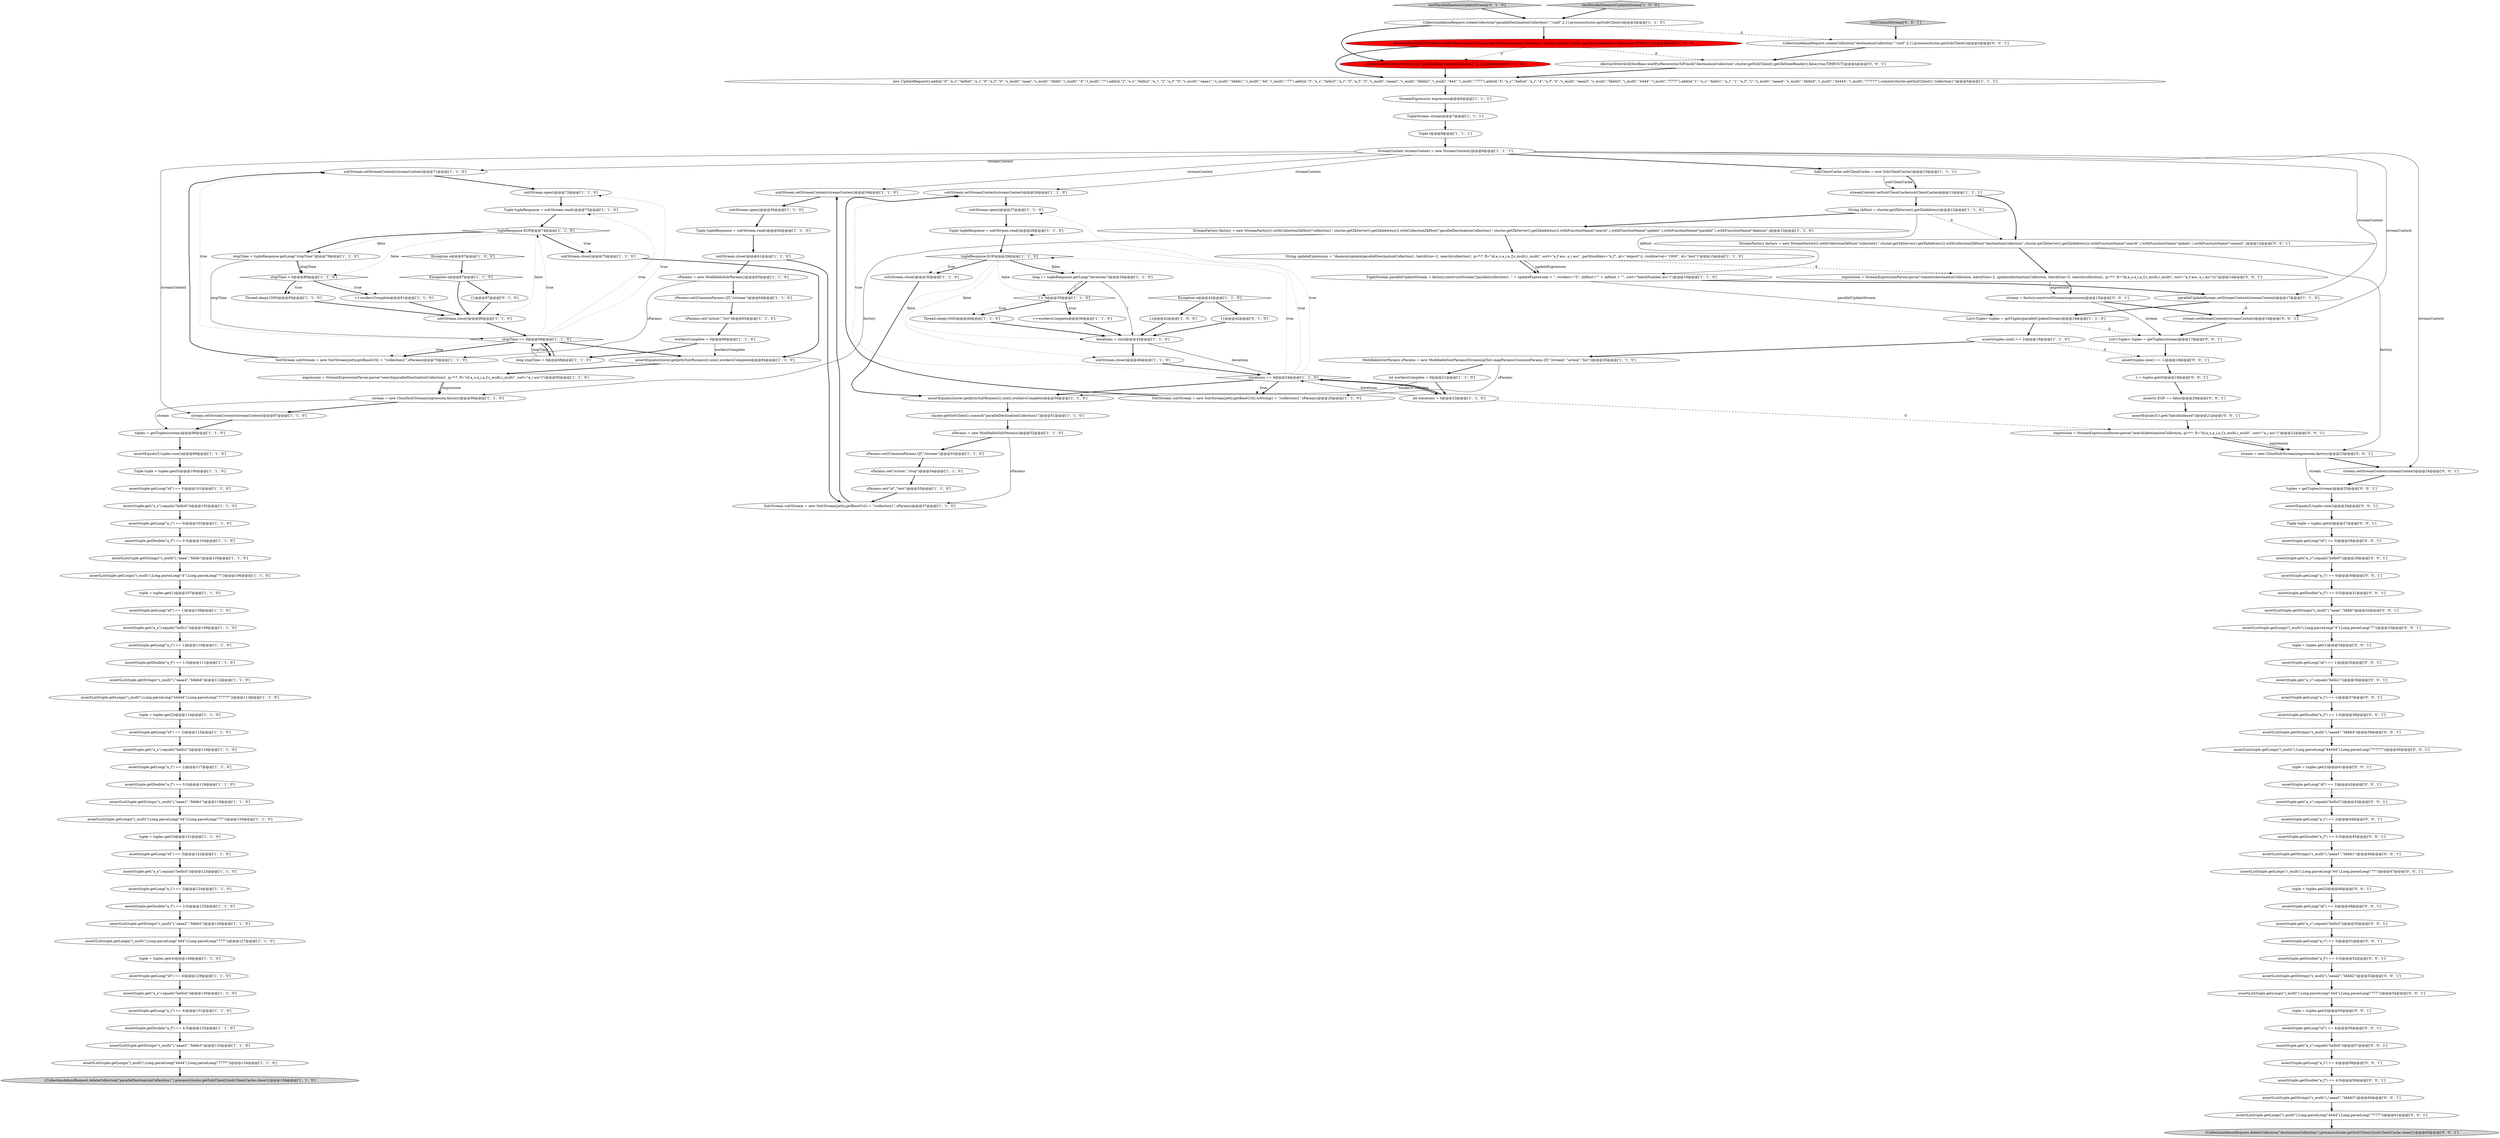 digraph {
113 [style = filled, label = "AbstractDistribZkTestBase.waitForRecoveriesToFinish(\"destinationCollection\",cluster.getSolrClient().getZkStateReader(),false,true,TIMEOUT)@@@4@@@['0', '0', '1']", fillcolor = white, shape = ellipse image = "AAA0AAABBB3BBB"];
145 [style = filled, label = "assert(tuple.getLong(\"id\") == 1)@@@35@@@['0', '0', '1']", fillcolor = white, shape = ellipse image = "AAA0AAABBB3BBB"];
142 [style = filled, label = "assert(tuple.getDouble(\"a_f\") == 3.0)@@@52@@@['0', '0', '1']", fillcolor = white, shape = ellipse image = "AAA0AAABBB3BBB"];
57 [style = filled, label = "sParams = new ModifiableSolrParams()@@@63@@@['1', '1', '0']", fillcolor = white, shape = ellipse image = "AAA0AAABBB1BBB"];
9 [style = filled, label = "assert(tuple.get(\"a_s\").equals(\"hello1\"))@@@109@@@['1', '1', '0']", fillcolor = white, shape = ellipse image = "AAA0AAABBB1BBB"];
36 [style = filled, label = "assertList(tuple.getLongs(\"i_multi\"),Long.parseLong(\"4\"),Long.parseLong(\"7\"))@@@106@@@['1', '1', '0']", fillcolor = white, shape = ellipse image = "AAA0AAABBB1BBB"];
18 [style = filled, label = "stopTime > 0@@@80@@@['1', '1', '0']", fillcolor = white, shape = diamond image = "AAA0AAABBB1BBB"];
65 [style = filled, label = "assert(tuple.getDouble(\"a_f\") == 1.0)@@@111@@@['1', '1', '0']", fillcolor = white, shape = ellipse image = "AAA0AAABBB1BBB"];
32 [style = filled, label = "AbstractDistribZkTestBase.waitForRecoveriesToFinish(\"parallelDestinationCollection1\",cluster.getSolrClient().getZkStateReader(),false,true,TIMEOUT)@@@4@@@['1', '0', '0']", fillcolor = red, shape = ellipse image = "AAA1AAABBB1BBB"];
152 [style = filled, label = "assert(tuple.get(\"a_s\").equals(\"hello3\"))@@@50@@@['0', '0', '1']", fillcolor = white, shape = ellipse image = "AAA0AAABBB3BBB"];
137 [style = filled, label = "assertEquals(5,tuples.size())@@@26@@@['0', '0', '1']", fillcolor = white, shape = ellipse image = "AAA0AAABBB3BBB"];
126 [style = filled, label = "tuple = tuples.get(4)@@@55@@@['0', '0', '1']", fillcolor = white, shape = ellipse image = "AAA0AAABBB3BBB"];
108 [style = filled, label = "testParallelDaemonUpdateStream['0', '1', '0']", fillcolor = lightgray, shape = diamond image = "AAA0AAABBB2BBB"];
73 [style = filled, label = "assert(tuple.getLong(\"a_i\") == 1)@@@110@@@['1', '1', '0']", fillcolor = white, shape = ellipse image = "AAA0AAABBB1BBB"];
52 [style = filled, label = "assertList(tuple.getStrings(\"s_multi\"),\"aaaa3\",\"bbbb3\")@@@133@@@['1', '1', '0']", fillcolor = white, shape = ellipse image = "AAA0AAABBB1BBB"];
76 [style = filled, label = "assertList(tuple.getLongs(\"i_multi\"),Long.parseLong(\"44444\"),Long.parseLong(\"77777\"))@@@113@@@['1', '1', '0']", fillcolor = white, shape = ellipse image = "AAA0AAABBB1BBB"];
85 [style = filled, label = "long stopTime = 0@@@68@@@['1', '1', '0']", fillcolor = white, shape = ellipse image = "AAA0AAABBB1BBB"];
33 [style = filled, label = "tuple = tuples.get(3)@@@121@@@['1', '1', '0']", fillcolor = white, shape = ellipse image = "AAA0AAABBB1BBB"];
48 [style = filled, label = "sParams.set(CommonParams.QT,\"/stream\")@@@53@@@['1', '1', '0']", fillcolor = white, shape = ellipse image = "AAA0AAABBB1BBB"];
60 [style = filled, label = "assert(tuple.get(\"a_s\").equals(\"hello4\"))@@@130@@@['1', '1', '0']", fillcolor = white, shape = ellipse image = "AAA0AAABBB1BBB"];
120 [style = filled, label = "List<Tuple> tuples = getTuples(stream)@@@17@@@['0', '0', '1']", fillcolor = white, shape = ellipse image = "AAA0AAABBB3BBB"];
141 [style = filled, label = "testCommitStream['0', '0', '1']", fillcolor = lightgray, shape = diamond image = "AAA0AAABBB3BBB"];
24 [style = filled, label = "assert(tuple.getLong(\"a_i\") == 0)@@@103@@@['1', '1', '0']", fillcolor = white, shape = ellipse image = "AAA0AAABBB1BBB"];
5 [style = filled, label = "assertList(tuple.getStrings(\"s_multi\"),\"aaaa1\",\"bbbb1\")@@@119@@@['1', '1', '0']", fillcolor = white, shape = ellipse image = "AAA0AAABBB1BBB"];
34 [style = filled, label = "Exception e@@@87@@@['1', '0', '0']", fillcolor = white, shape = diamond image = "AAA0AAABBB1BBB"];
23 [style = filled, label = "StreamFactory factory = new StreamFactory().withCollectionZkHost(\"collection1\",cluster.getZkServer().getZkAddress()).withCollectionZkHost(\"parallelDestinationCollection1\",cluster.getZkServer().getZkAddress()).withFunctionName(\"search\",).withFunctionName(\"update\",).withFunctionName(\"parallel\",).withFunctionName(\"daemon\",)@@@13@@@['1', '1', '0']", fillcolor = white, shape = ellipse image = "AAA0AAABBB1BBB"];
124 [style = filled, label = "assert(t.EOF == false)@@@20@@@['0', '0', '1']", fillcolor = white, shape = ellipse image = "AAA0AAABBB3BBB"];
79 [style = filled, label = "{}@@@42@@@['1', '0', '0']", fillcolor = white, shape = ellipse image = "AAA0AAABBB1BBB"];
25 [style = filled, label = "streamContext.setSolrClientCache(solrClientCache)@@@11@@@['1', '1', '1']", fillcolor = white, shape = ellipse image = "AAA0AAABBB1BBB"];
104 [style = filled, label = "tuple = tuples.get(1)@@@107@@@['1', '1', '0']", fillcolor = white, shape = ellipse image = "AAA0AAABBB1BBB"];
7 [style = filled, label = "iterations = (int)l@@@45@@@['1', '1', '0']", fillcolor = white, shape = ellipse image = "AAA0AAABBB1BBB"];
38 [style = filled, label = "assertList(tuple.getLongs(\"i_multi\"),Long.parseLong(\"4444\"),Long.parseLong(\"7777\"))@@@134@@@['1', '1', '0']", fillcolor = white, shape = ellipse image = "AAA0AAABBB1BBB"];
66 [style = filled, label = "assert(tuple.getLong(\"id\") == 3)@@@122@@@['1', '1', '0']", fillcolor = white, shape = ellipse image = "AAA0AAABBB1BBB"];
68 [style = filled, label = "stream = new CloudSolrStream(expression,factory)@@@96@@@['1', '1', '0']", fillcolor = white, shape = ellipse image = "AAA0AAABBB1BBB"];
26 [style = filled, label = "int workersComplete = 0@@@21@@@['1', '1', '0']", fillcolor = white, shape = ellipse image = "AAA0AAABBB1BBB"];
29 [style = filled, label = "assertList(tuple.getStrings(\"s_multi\"),\"aaaa4\",\"bbbb4\")@@@112@@@['1', '1', '0']", fillcolor = white, shape = ellipse image = "AAA0AAABBB1BBB"];
111 [style = filled, label = "stream = new CloudSolrStream(expression,factory)@@@23@@@['0', '0', '1']", fillcolor = white, shape = ellipse image = "AAA0AAABBB3BBB"];
163 [style = filled, label = "assert(tuple.getLong(\"id\") == 2)@@@42@@@['0', '0', '1']", fillcolor = white, shape = ellipse image = "AAA0AAABBB3BBB"];
61 [style = filled, label = "ModifiableSolrParams sParams = new ModifiableSolrParams(StreamingTest.mapParams(CommonParams.QT,\"/stream\",\"action\",\"list\"))@@@20@@@['1', '1', '0']", fillcolor = white, shape = ellipse image = "AAA0AAABBB1BBB"];
74 [style = filled, label = "TupleStream stream@@@7@@@['1', '1', '1']", fillcolor = white, shape = ellipse image = "AAA0AAABBB1BBB"];
41 [style = filled, label = "solrStream.open()@@@59@@@['1', '1', '0']", fillcolor = white, shape = ellipse image = "AAA0AAABBB1BBB"];
121 [style = filled, label = "assert(tuple.getDouble(\"a_f\") == 1.0)@@@38@@@['0', '0', '1']", fillcolor = white, shape = ellipse image = "AAA0AAABBB3BBB"];
4 [style = filled, label = "long l = tupleResponse.getLong(\"iterations\")@@@34@@@['1', '1', '0']", fillcolor = white, shape = ellipse image = "AAA0AAABBB1BBB"];
82 [style = filled, label = "Exception e@@@87@@@['1', '1', '0']", fillcolor = white, shape = diamond image = "AAA0AAABBB1BBB"];
40 [style = filled, label = "stream.setStreamContext(streamContext)@@@97@@@['1', '1', '0']", fillcolor = white, shape = ellipse image = "AAA0AAABBB1BBB"];
51 [style = filled, label = "Thread.sleep(1000)@@@85@@@['1', '1', '0']", fillcolor = white, shape = ellipse image = "AAA0AAABBB1BBB"];
44 [style = filled, label = "solrStream.setStreamContext(streamContext)@@@71@@@['1', '1', '0']", fillcolor = white, shape = ellipse image = "AAA0AAABBB1BBB"];
39 [style = filled, label = "Tuple tupleResponse = solrStream.read()@@@73@@@['1', '1', '0']", fillcolor = white, shape = ellipse image = "AAA0AAABBB1BBB"];
91 [style = filled, label = "Tuple tupleResponse = solrStream.read()@@@60@@@['1', '1', '0']", fillcolor = white, shape = ellipse image = "AAA0AAABBB1BBB"];
125 [style = filled, label = "assert(tuple.getLong(\"a_i\") == 3)@@@51@@@['0', '0', '1']", fillcolor = white, shape = ellipse image = "AAA0AAABBB3BBB"];
161 [style = filled, label = "assertList(tuple.getLongs(\"i_multi\"),Long.parseLong(\"4444\"),Long.parseLong(\"7777\"))@@@61@@@['0', '0', '1']", fillcolor = white, shape = ellipse image = "AAA0AAABBB3BBB"];
71 [style = filled, label = "StreamContext streamContext = new StreamContext()@@@9@@@['1', '1', '1']", fillcolor = white, shape = ellipse image = "AAA0AAABBB1BBB"];
122 [style = filled, label = "assertList(tuple.getLongs(\"i_multi\"),Long.parseLong(\"44444\"),Long.parseLong(\"77777\"))@@@40@@@['0', '0', '1']", fillcolor = white, shape = ellipse image = "AAA0AAABBB3BBB"];
115 [style = filled, label = "assertList(tuple.getStrings(\"s_multi\"),\"aaaa3\",\"bbbb3\")@@@60@@@['0', '0', '1']", fillcolor = white, shape = ellipse image = "AAA0AAABBB3BBB"];
131 [style = filled, label = "expression = StreamExpressionParser.parse(\"search(destinationCollection, q=*:*, fl=\"id,a_s,a_i,a_f,s_multi,i_multi\", sort=\"a_i asc\")\")@@@22@@@['0', '0', '1']", fillcolor = white, shape = ellipse image = "AAA0AAABBB3BBB"];
80 [style = filled, label = "++workersComplete@@@36@@@['1', '1', '0']", fillcolor = white, shape = ellipse image = "AAA0AAABBB1BBB"];
27 [style = filled, label = "Thread.sleep(1000)@@@40@@@['1', '1', '0']", fillcolor = white, shape = ellipse image = "AAA0AAABBB1BBB"];
11 [style = filled, label = "solrStream.close()@@@75@@@['1', '1', '0']", fillcolor = white, shape = ellipse image = "AAA0AAABBB1BBB"];
107 [style = filled, label = "{}@@@42@@@['0', '1', '0']", fillcolor = white, shape = ellipse image = "AAA0AAABBB2BBB"];
20 [style = filled, label = "tuple = tuples.get(2)@@@114@@@['1', '1', '0']", fillcolor = white, shape = ellipse image = "AAA0AAABBB1BBB"];
16 [style = filled, label = "workersComplete = 0@@@66@@@['1', '1', '0']", fillcolor = white, shape = ellipse image = "AAA0AAABBB1BBB"];
147 [style = filled, label = "assert(tuple.getDouble(\"a_f\") == 0.0)@@@45@@@['0', '0', '1']", fillcolor = white, shape = ellipse image = "AAA0AAABBB3BBB"];
110 [style = filled, label = "{}@@@87@@@['0', '1', '0']", fillcolor = white, shape = ellipse image = "AAA0AAABBB2BBB"];
151 [style = filled, label = "assert(tuple.getLong(\"id\") == 4)@@@56@@@['0', '0', '1']", fillcolor = white, shape = ellipse image = "AAA0AAABBB3BBB"];
42 [style = filled, label = "assert(tuple.getLong(\"a_i\") == 2)@@@117@@@['1', '1', '0']", fillcolor = white, shape = ellipse image = "AAA0AAABBB1BBB"];
53 [style = filled, label = "solrStream.open()@@@72@@@['1', '1', '0']", fillcolor = white, shape = ellipse image = "AAA0AAABBB1BBB"];
90 [style = filled, label = "List<Tuple> tuples = getTuples(parallelUpdateStream)@@@18@@@['1', '1', '0']", fillcolor = white, shape = ellipse image = "AAA0AAABBB1BBB"];
134 [style = filled, label = "assertList(tuple.getStrings(\"s_multi\"),\"aaaa\",\"bbbb\")@@@32@@@['0', '0', '1']", fillcolor = white, shape = ellipse image = "AAA0AAABBB3BBB"];
112 [style = filled, label = "assertEquals(5,t.get(\"batchIndexed\"))@@@21@@@['0', '0', '1']", fillcolor = white, shape = ellipse image = "AAA0AAABBB3BBB"];
31 [style = filled, label = "stopTime = tupleResponse.getLong(\"stopTime\")@@@79@@@['1', '1', '0']", fillcolor = white, shape = ellipse image = "AAA0AAABBB1BBB"];
92 [style = filled, label = "assertList(tuple.getLongs(\"i_multi\"),Long.parseLong(\"44\"),Long.parseLong(\"77\"))@@@120@@@['1', '1', '0']", fillcolor = white, shape = ellipse image = "AAA0AAABBB1BBB"];
130 [style = filled, label = "assertList(tuple.getStrings(\"s_multi\"),\"aaaa1\",\"bbbb1\")@@@46@@@['0', '0', '1']", fillcolor = white, shape = ellipse image = "AAA0AAABBB3BBB"];
78 [style = filled, label = "assert(tuple.getDouble(\"a_f\") == 3.0)@@@125@@@['1', '1', '0']", fillcolor = white, shape = ellipse image = "AAA0AAABBB1BBB"];
119 [style = filled, label = "assertList(tuple.getLongs(\"i_multi\"),Long.parseLong(\"444\"),Long.parseLong(\"777\"))@@@54@@@['0', '0', '1']", fillcolor = white, shape = ellipse image = "AAA0AAABBB3BBB"];
15 [style = filled, label = "SolrStream solrStream = new SolrStream(jetty.getBaseUrl() + \"/collection1\",sParams)@@@57@@@['1', '1', '0']", fillcolor = white, shape = ellipse image = "AAA0AAABBB1BBB"];
160 [style = filled, label = "assertList(tuple.getStrings(\"s_multi\"),\"aaaa4\",\"bbbb4\")@@@39@@@['0', '0', '1']", fillcolor = white, shape = ellipse image = "AAA0AAABBB3BBB"];
64 [style = filled, label = "solrStream.setStreamContext(streamContext)@@@58@@@['1', '1', '0']", fillcolor = white, shape = ellipse image = "AAA0AAABBB1BBB"];
162 [style = filled, label = "tuple = tuples.get(3)@@@48@@@['0', '0', '1']", fillcolor = white, shape = ellipse image = "AAA0AAABBB3BBB"];
93 [style = filled, label = "Exception e@@@42@@@['1', '1', '0']", fillcolor = white, shape = diamond image = "AAA0AAABBB1BBB"];
153 [style = filled, label = "assert(tuple.getLong(\"a_i\") == 4)@@@58@@@['0', '0', '1']", fillcolor = white, shape = ellipse image = "AAA0AAABBB3BBB"];
14 [style = filled, label = "TupleStream parallelUpdateStream = factory.constructStream(\"parallel(collection1, \" + updateExpression + \", workers=\"2\", zkHost=\"\" + zkHost + \"\", sort=\"batchNumber asc\")\")@@@16@@@['1', '1', '0']", fillcolor = white, shape = ellipse image = "AAA0AAABBB1BBB"];
63 [style = filled, label = "l > 0@@@35@@@['1', '1', '0']", fillcolor = white, shape = diamond image = "AAA0AAABBB1BBB"];
86 [style = filled, label = "assert(tuple.getLong(\"id\") == 1)@@@108@@@['1', '1', '0']", fillcolor = white, shape = ellipse image = "AAA0AAABBB1BBB"];
136 [style = filled, label = "StreamFactory factory = new StreamFactory().withCollectionZkHost(\"collection1\",cluster.getZkServer().getZkAddress()).withCollectionZkHost(\"destinationCollection\",cluster.getZkServer().getZkAddress()).withFunctionName(\"search\",).withFunctionName(\"update\",).withFunctionName(\"commit\",)@@@12@@@['0', '0', '1']", fillcolor = white, shape = ellipse image = "AAA0AAABBB3BBB"];
1 [style = filled, label = "assert(tuple.getLong(\"a_i\") == 3)@@@124@@@['1', '1', '0']", fillcolor = white, shape = ellipse image = "AAA0AAABBB1BBB"];
37 [style = filled, label = "solrStream.open()@@@27@@@['1', '1', '0']", fillcolor = white, shape = ellipse image = "AAA0AAABBB1BBB"];
59 [style = filled, label = "assert(tuple.getDouble(\"a_f\") == 4.0)@@@132@@@['1', '1', '0']", fillcolor = white, shape = ellipse image = "AAA0AAABBB1BBB"];
70 [style = filled, label = "assert(tuple.getDouble(\"a_f\") == 0.0)@@@118@@@['1', '1', '0']", fillcolor = white, shape = ellipse image = "AAA0AAABBB1BBB"];
58 [style = filled, label = "assert(tuple.getLong(\"id\") == 0)@@@101@@@['1', '1', '0']", fillcolor = white, shape = ellipse image = "AAA0AAABBB1BBB"];
47 [style = filled, label = "tupleResponse.EOF@@@29@@@['1', '1', '0']", fillcolor = white, shape = diamond image = "AAA0AAABBB1BBB"];
148 [style = filled, label = "CollectionAdminRequest.createCollection(\"destinationCollection\",\"conf\",2,1).process(cluster.getSolrClient())@@@3@@@['0', '0', '1']", fillcolor = white, shape = ellipse image = "AAA0AAABBB3BBB"];
55 [style = filled, label = "tupleResponse.EOF@@@74@@@['1', '1', '0']", fillcolor = white, shape = diamond image = "AAA0AAABBB1BBB"];
12 [style = filled, label = "assert(tuple.get(\"a_s\").equals(\"hello0\"))@@@102@@@['1', '1', '0']", fillcolor = white, shape = ellipse image = "AAA0AAABBB1BBB"];
102 [style = filled, label = "CollectionAdminRequest.createCollection(\"parallelDestinationCollection1\",\"conf\",2,1).process(cluster.getSolrClient())@@@3@@@['1', '1', '0']", fillcolor = white, shape = ellipse image = "AAA0AAABBB1BBB"];
105 [style = filled, label = "assert(tuple.getDouble(\"a_f\") == 0.0)@@@104@@@['1', '1', '0']", fillcolor = white, shape = ellipse image = "AAA0AAABBB1BBB"];
135 [style = filled, label = "expression = StreamExpressionParser.parse(\"commit(destinationCollection, batchSize=2, update(destinationCollection, batchSize=5, search(collection1, q=*:*, fl=\"id,a_s,a_i,a_f,s_multi,i_multi\", sort=\"a_f asc, a_i asc\")))\")@@@14@@@['0', '0', '1']", fillcolor = white, shape = ellipse image = "AAA0AAABBB3BBB"];
6 [style = filled, label = "cluster.getSolrClient().commit(\"parallelDestinationCollection1\")@@@51@@@['1', '1', '0']", fillcolor = white, shape = ellipse image = "AAA0AAABBB1BBB"];
17 [style = filled, label = "assertList(tuple.getStrings(\"s_multi\"),\"aaaa2\",\"bbbb2\")@@@126@@@['1', '1', '0']", fillcolor = white, shape = ellipse image = "AAA0AAABBB1BBB"];
56 [style = filled, label = "++workersComplete@@@81@@@['1', '1', '0']", fillcolor = white, shape = ellipse image = "AAA0AAABBB1BBB"];
98 [style = filled, label = "assert(tuple.get(\"a_s\").equals(\"hello2\"))@@@116@@@['1', '1', '0']", fillcolor = white, shape = ellipse image = "AAA0AAABBB1BBB"];
97 [style = filled, label = "assert(tuple.getLong(\"a_i\") == 4)@@@131@@@['1', '1', '0']", fillcolor = white, shape = ellipse image = "AAA0AAABBB1BBB"];
158 [style = filled, label = "assert(tuple.getLong(\"id\") == 0)@@@28@@@['0', '0', '1']", fillcolor = white, shape = ellipse image = "AAA0AAABBB3BBB"];
22 [style = filled, label = "SolrStream solrStream = new SolrStream(jetty.getBaseUrl().toString() + \"/collection1\",sParams)@@@25@@@['1', '1', '0']", fillcolor = white, shape = ellipse image = "AAA0AAABBB1BBB"];
95 [style = filled, label = "solrStream.close()@@@61@@@['1', '1', '0']", fillcolor = white, shape = ellipse image = "AAA0AAABBB1BBB"];
127 [style = filled, label = "assert(tuple.getLong(\"a_i\") == 2)@@@44@@@['0', '0', '1']", fillcolor = white, shape = ellipse image = "AAA0AAABBB3BBB"];
2 [style = filled, label = "int iterations = 0@@@23@@@['1', '1', '0']", fillcolor = white, shape = ellipse image = "AAA0AAABBB1BBB"];
96 [style = filled, label = "solrStream.setStreamContext(streamContext)@@@26@@@['1', '1', '0']", fillcolor = white, shape = ellipse image = "AAA0AAABBB1BBB"];
81 [style = filled, label = "tuple = tuples.get(4)@@@128@@@['1', '1', '0']", fillcolor = white, shape = ellipse image = "AAA0AAABBB1BBB"];
118 [style = filled, label = "assert(tuple.get(\"a_s\").equals(\"hello0\"))@@@29@@@['0', '0', '1']", fillcolor = white, shape = ellipse image = "AAA0AAABBB3BBB"];
45 [style = filled, label = "solrStream.close()@@@30@@@['1', '1', '0']", fillcolor = white, shape = ellipse image = "AAA0AAABBB1BBB"];
10 [style = filled, label = "String zkHost = cluster.getZkServer().getZkAddress()@@@12@@@['1', '1', '0']", fillcolor = white, shape = ellipse image = "AAA0AAABBB1BBB"];
138 [style = filled, label = "assert(tuple.getDouble(\"a_f\") == 0.0)@@@31@@@['0', '0', '1']", fillcolor = white, shape = ellipse image = "AAA0AAABBB3BBB"];
67 [style = filled, label = "tuples = getTuples(stream)@@@98@@@['1', '1', '0']", fillcolor = white, shape = ellipse image = "AAA0AAABBB1BBB"];
54 [style = filled, label = "Tuple t@@@8@@@['1', '1', '1']", fillcolor = white, shape = ellipse image = "AAA0AAABBB1BBB"];
99 [style = filled, label = "assertEquals(cluster.getJettySolrRunners().size(),workersComplete)@@@94@@@['1', '1', '0']", fillcolor = white, shape = ellipse image = "AAA0AAABBB1BBB"];
21 [style = filled, label = "assertList(tuple.getLongs(\"i_multi\"),Long.parseLong(\"444\"),Long.parseLong(\"777\"))@@@127@@@['1', '1', '0']", fillcolor = white, shape = ellipse image = "AAA0AAABBB1BBB"];
156 [style = filled, label = "assert(tuple.get(\"a_s\").equals(\"hello1\"))@@@36@@@['0', '0', '1']", fillcolor = white, shape = ellipse image = "AAA0AAABBB3BBB"];
50 [style = filled, label = "{CollectionAdminRequest.deleteCollection(\"parallelDestinationCollection1\").process(cluster.getSolrClient())solrClientCache.close()}@@@136@@@['1', '1', '0']", fillcolor = lightgray, shape = ellipse image = "AAA0AAABBB1BBB"];
146 [style = filled, label = "stream = factory.constructStream(expression)@@@15@@@['0', '0', '1']", fillcolor = white, shape = ellipse image = "AAA0AAABBB3BBB"];
83 [style = filled, label = "assertList(tuple.getStrings(\"s_multi\"),\"aaaa\",\"bbbb\")@@@105@@@['1', '1', '0']", fillcolor = white, shape = ellipse image = "AAA0AAABBB1BBB"];
157 [style = filled, label = "tuples = getTuples(stream)@@@25@@@['0', '0', '1']", fillcolor = white, shape = ellipse image = "AAA0AAABBB3BBB"];
72 [style = filled, label = "sParams = new ModifiableSolrParams()@@@52@@@['1', '1', '0']", fillcolor = white, shape = ellipse image = "AAA0AAABBB1BBB"];
49 [style = filled, label = "sParams.set(CommonParams.QT,\"/stream\")@@@64@@@['1', '1', '0']", fillcolor = white, shape = ellipse image = "AAA0AAABBB1BBB"];
129 [style = filled, label = "tuple = tuples.get(2)@@@41@@@['0', '0', '1']", fillcolor = white, shape = ellipse image = "AAA0AAABBB3BBB"];
46 [style = filled, label = "testParallelDaemonUpdateStream['1', '0', '0']", fillcolor = lightgray, shape = diamond image = "AAA0AAABBB1BBB"];
159 [style = filled, label = "assertList(tuple.getLongs(\"i_multi\"),Long.parseLong(\"44\"),Long.parseLong(\"77\"))@@@47@@@['0', '0', '1']", fillcolor = white, shape = ellipse image = "AAA0AAABBB3BBB"];
89 [style = filled, label = "parallelUpdateStream.setStreamContext(streamContext)@@@17@@@['1', '1', '0']", fillcolor = white, shape = ellipse image = "AAA0AAABBB1BBB"];
13 [style = filled, label = "sParams.set(\"action\",\"list\")@@@65@@@['1', '1', '0']", fillcolor = white, shape = ellipse image = "AAA0AAABBB1BBB"];
8 [style = filled, label = "solrStream.close()@@@90@@@['1', '1', '0']", fillcolor = white, shape = ellipse image = "AAA0AAABBB1BBB"];
133 [style = filled, label = "tuple = tuples.get(1)@@@34@@@['0', '0', '1']", fillcolor = white, shape = ellipse image = "AAA0AAABBB3BBB"];
0 [style = filled, label = "stopTime == 0@@@69@@@['1', '1', '0']", fillcolor = white, shape = diamond image = "AAA0AAABBB1BBB"];
132 [style = filled, label = "assert(tuple.getLong(\"a_i\") == 1)@@@37@@@['0', '0', '1']", fillcolor = white, shape = ellipse image = "AAA0AAABBB3BBB"];
28 [style = filled, label = "expression = StreamExpressionParser.parse(\"search(parallelDestinationCollection1, q=*:*, fl=\"id,a_s,a_i,a_f,s_multi,i_multi\", sort=\"a_i asc\")\")@@@95@@@['1', '1', '0']", fillcolor = white, shape = ellipse image = "AAA0AAABBB1BBB"];
106 [style = filled, label = "StreamExpression expression@@@6@@@['1', '1', '1']", fillcolor = white, shape = ellipse image = "AAA0AAABBB1BBB"];
103 [style = filled, label = "assertEquals(5,tuples.size())@@@99@@@['1', '1', '0']", fillcolor = white, shape = ellipse image = "AAA0AAABBB1BBB"];
101 [style = filled, label = "iterations == 0@@@24@@@['1', '1', '0']", fillcolor = white, shape = diamond image = "AAA0AAABBB1BBB"];
100 [style = filled, label = "assert(tuple.getLong(\"id\") == 4)@@@129@@@['1', '1', '0']", fillcolor = white, shape = ellipse image = "AAA0AAABBB1BBB"];
77 [style = filled, label = "Tuple tuple = tuples.get(0)@@@100@@@['1', '1', '0']", fillcolor = white, shape = ellipse image = "AAA0AAABBB1BBB"];
84 [style = filled, label = "solrStream.close()@@@46@@@['1', '1', '0']", fillcolor = white, shape = ellipse image = "AAA0AAABBB1BBB"];
154 [style = filled, label = "t = tuples.get(0)@@@19@@@['0', '0', '1']", fillcolor = white, shape = ellipse image = "AAA0AAABBB3BBB"];
94 [style = filled, label = "String updateExpression = \"daemon(update(parallelDestinationCollection1, batchSize=2, search(collection1, q=*:*, fl=\"id,a_s,a_i,a_f,s_multi,i_multi\", sort=\"a_f asc, a_i asc\", partitionKeys=\"a_f\", qt=\"/export\")), runInterval=\"1000\", id=\"test\")\"@@@15@@@['1', '1', '0']", fillcolor = white, shape = ellipse image = "AAA0AAABBB1BBB"];
128 [style = filled, label = "assert(tuple.getDouble(\"a_f\") == 4.0)@@@59@@@['0', '0', '1']", fillcolor = white, shape = ellipse image = "AAA0AAABBB3BBB"];
150 [style = filled, label = "stream.setStreamContext(streamContext)@@@24@@@['0', '0', '1']", fillcolor = white, shape = ellipse image = "AAA0AAABBB3BBB"];
43 [style = filled, label = "SolrClientCache solrClientCache = new SolrClientCache()@@@10@@@['1', '1', '1']", fillcolor = white, shape = ellipse image = "AAA0AAABBB1BBB"];
123 [style = filled, label = "stream.setStreamContext(streamContext)@@@16@@@['0', '0', '1']", fillcolor = white, shape = ellipse image = "AAA0AAABBB3BBB"];
144 [style = filled, label = "Tuple tuple = tuples.get(0)@@@27@@@['0', '0', '1']", fillcolor = white, shape = ellipse image = "AAA0AAABBB3BBB"];
155 [style = filled, label = "assert(tuple.get(\"a_s\").equals(\"hello4\"))@@@57@@@['0', '0', '1']", fillcolor = white, shape = ellipse image = "AAA0AAABBB3BBB"];
30 [style = filled, label = "sParams.set(\"id\",\"test\")@@@55@@@['1', '1', '0']", fillcolor = white, shape = ellipse image = "AAA0AAABBB1BBB"];
35 [style = filled, label = "assert(tuple.get(\"a_s\").equals(\"hello3\"))@@@123@@@['1', '1', '0']", fillcolor = white, shape = ellipse image = "AAA0AAABBB1BBB"];
140 [style = filled, label = "assert(tuple.getLong(\"a_i\") == 0)@@@30@@@['0', '0', '1']", fillcolor = white, shape = ellipse image = "AAA0AAABBB3BBB"];
87 [style = filled, label = "assertEquals(cluster.getJettySolrRunners().size(),workersComplete)@@@50@@@['1', '1', '0']", fillcolor = white, shape = ellipse image = "AAA0AAABBB1BBB"];
62 [style = filled, label = "Tuple tupleResponse = solrStream.read()@@@28@@@['1', '1', '0']", fillcolor = white, shape = ellipse image = "AAA0AAABBB1BBB"];
143 [style = filled, label = "assert(tuple.getLong(\"id\") == 3)@@@49@@@['0', '0', '1']", fillcolor = white, shape = ellipse image = "AAA0AAABBB3BBB"];
19 [style = filled, label = "assert(tuples.size() == 2)@@@19@@@['1', '1', '0']", fillcolor = white, shape = ellipse image = "AAA0AAABBB1BBB"];
114 [style = filled, label = "{CollectionAdminRequest.deleteCollection(\"destinationCollection\").process(cluster.getSolrClient())solrClientCache.close()}@@@63@@@['0', '0', '1']", fillcolor = lightgray, shape = ellipse image = "AAA0AAABBB3BBB"];
109 [style = filled, label = "cluster.waitForActiveCollection(\"parallelDestinationCollection1\",2,2)@@@4@@@['0', '1', '0']", fillcolor = red, shape = ellipse image = "AAA1AAABBB2BBB"];
139 [style = filled, label = "assertList(tuple.getStrings(\"s_multi\"),\"aaaa2\",\"bbbb2\")@@@53@@@['0', '0', '1']", fillcolor = white, shape = ellipse image = "AAA0AAABBB3BBB"];
149 [style = filled, label = "assert(tuples.size() == 1)@@@18@@@['0', '0', '1']", fillcolor = white, shape = ellipse image = "AAA0AAABBB3BBB"];
69 [style = filled, label = "assert(tuple.getLong(\"id\") == 2)@@@115@@@['1', '1', '0']", fillcolor = white, shape = ellipse image = "AAA0AAABBB1BBB"];
88 [style = filled, label = "new UpdateRequest().add(id,\"0\",\"a_s\",\"hello0\",\"a_i\",\"0\",\"a_f\",\"0\",\"s_multi\",\"aaaa\",\"s_multi\",\"bbbb\",\"i_multi\",\"4\",\"i_multi\",\"7\").add(id,\"2\",\"a_s\",\"hello2\",\"a_i\",\"2\",\"a_f\",\"0\",\"s_multi\",\"aaaa1\",\"s_multi\",\"bbbb1\",\"i_multi\",\"44\",\"i_multi\",\"77\").add(id,\"3\",\"a_s\",\"hello3\",\"a_i\",\"3\",\"a_f\",\"3\",\"s_multi\",\"aaaa2\",\"s_multi\",\"bbbb2\",\"i_multi\",\"444\",\"i_multi\",\"777\").add(id,\"4\",\"a_s\",\"hello4\",\"a_i\",\"4\",\"a_f\",\"4\",\"s_multi\",\"aaaa3\",\"s_multi\",\"bbbb3\",\"i_multi\",\"4444\",\"i_multi\",\"7777\").add(id,\"1\",\"a_s\",\"hello1\",\"a_i\",\"1\",\"a_f\",\"1\",\"s_multi\",\"aaaa4\",\"s_multi\",\"bbbb4\",\"i_multi\",\"44444\",\"i_multi\",\"77777\").commit(cluster.getSolrClient(),\"collection1\")@@@5@@@['1', '1', '1']", fillcolor = white, shape = ellipse image = "AAA0AAABBB1BBB"];
75 [style = filled, label = "SolrStream solrStream = new SolrStream(jetty.getBaseUrl() + \"/collection1\",sParams)@@@70@@@['1', '1', '0']", fillcolor = white, shape = ellipse image = "AAA0AAABBB1BBB"];
116 [style = filled, label = "assertList(tuple.getLongs(\"i_multi\"),Long.parseLong(\"4\"),Long.parseLong(\"7\"))@@@33@@@['0', '0', '1']", fillcolor = white, shape = ellipse image = "AAA0AAABBB3BBB"];
117 [style = filled, label = "assert(tuple.get(\"a_s\").equals(\"hello2\"))@@@43@@@['0', '0', '1']", fillcolor = white, shape = ellipse image = "AAA0AAABBB3BBB"];
3 [style = filled, label = "sParams.set(\"action\",\"stop\")@@@54@@@['1', '1', '0']", fillcolor = white, shape = ellipse image = "AAA0AAABBB1BBB"];
29->76 [style = bold, label=""];
11->99 [style = bold, label=""];
36->104 [style = bold, label=""];
48->3 [style = bold, label=""];
31->0 [style = solid, label="stopTime"];
73->65 [style = bold, label=""];
84->101 [style = bold, label=""];
32->109 [style = dashed, label="0"];
102->32 [style = bold, label=""];
4->63 [style = bold, label=""];
57->75 [style = solid, label="sParams"];
63->80 [style = dotted, label="true"];
120->149 [style = bold, label=""];
68->67 [style = solid, label="stream"];
80->7 [style = bold, label=""];
0->75 [style = bold, label=""];
24->105 [style = bold, label=""];
104->86 [style = bold, label=""];
137->144 [style = bold, label=""];
61->22 [style = solid, label="sParams"];
44->53 [style = bold, label=""];
58->12 [style = bold, label=""];
53->39 [style = bold, label=""];
135->146 [style = bold, label=""];
8->0 [style = bold, label=""];
38->50 [style = bold, label=""];
135->146 [style = solid, label="expression"];
107->7 [style = bold, label=""];
0->75 [style = dotted, label="true"];
1->78 [style = bold, label=""];
93->107 [style = bold, label=""];
131->111 [style = bold, label=""];
138->134 [style = bold, label=""];
71->40 [style = solid, label="streamContext"];
37->62 [style = bold, label=""];
49->13 [style = bold, label=""];
150->157 [style = bold, label=""];
27->7 [style = bold, label=""];
93->79 [style = bold, label=""];
56->8 [style = bold, label=""];
147->130 [style = bold, label=""];
159->162 [style = bold, label=""];
94->14 [style = bold, label=""];
91->95 [style = bold, label=""];
55->11 [style = bold, label=""];
25->10 [style = bold, label=""];
88->106 [style = bold, label=""];
19->61 [style = bold, label=""];
55->18 [style = dotted, label="false"];
18->56 [style = dotted, label="true"];
47->7 [style = dotted, label="false"];
55->31 [style = bold, label=""];
0->55 [style = dotted, label="true"];
112->131 [style = bold, label=""];
54->71 [style = bold, label=""];
3->30 [style = bold, label=""];
71->64 [style = solid, label="streamContext"];
17->21 [style = bold, label=""];
101->87 [style = bold, label=""];
71->44 [style = solid, label="streamContext"];
95->57 [style = bold, label=""];
144->158 [style = bold, label=""];
146->120 [style = solid, label="stream"];
0->44 [style = dotted, label="true"];
61->26 [style = bold, label=""];
109->88 [style = bold, label=""];
111->150 [style = bold, label=""];
71->123 [style = solid, label="streamContext"];
42->70 [style = bold, label=""];
71->150 [style = solid, label="streamContext"];
105->83 [style = bold, label=""];
46->102 [style = bold, label=""];
63->27 [style = bold, label=""];
96->37 [style = bold, label=""];
67->103 [style = bold, label=""];
81->100 [style = bold, label=""];
14->90 [style = solid, label="parallelUpdateStream"];
10->136 [style = dashed, label="0"];
18->56 [style = bold, label=""];
43->25 [style = solid, label="solrClientCache"];
122->129 [style = bold, label=""];
23->94 [style = bold, label=""];
75->44 [style = bold, label=""];
143->152 [style = bold, label=""];
102->148 [style = dashed, label="0"];
45->87 [style = bold, label=""];
13->16 [style = bold, label=""];
66->35 [style = bold, label=""];
85->0 [style = bold, label=""];
146->123 [style = bold, label=""];
16->99 [style = solid, label="workersComplete"];
47->4 [style = dotted, label="false"];
0->99 [style = bold, label=""];
21->81 [style = bold, label=""];
0->39 [style = dotted, label="true"];
2->101 [style = solid, label="iterations"];
55->31 [style = dotted, label="false"];
70->5 [style = bold, label=""];
16->85 [style = bold, label=""];
101->47 [style = dotted, label="true"];
92->33 [style = bold, label=""];
94->14 [style = solid, label="updateExpression"];
69->98 [style = bold, label=""];
18->51 [style = bold, label=""];
118->140 [style = bold, label=""];
89->123 [style = dashed, label="0"];
34->82 [style = bold, label=""];
15->64 [style = bold, label=""];
31->18 [style = solid, label="stopTime"];
32->88 [style = bold, label=""];
64->41 [style = bold, label=""];
99->28 [style = bold, label=""];
65->29 [style = bold, label=""];
119->126 [style = bold, label=""];
0->53 [style = dotted, label="true"];
108->102 [style = bold, label=""];
30->15 [style = bold, label=""];
148->113 [style = bold, label=""];
101->37 [style = dotted, label="true"];
160->122 [style = bold, label=""];
86->9 [style = bold, label=""];
101->2 [style = bold, label=""];
145->156 [style = bold, label=""];
95->15 [style = bold, label=""];
82->110 [style = bold, label=""];
23->68 [style = solid, label="factory"];
101->96 [style = dotted, label="true"];
63->27 [style = dotted, label="true"];
55->8 [style = dotted, label="false"];
79->7 [style = bold, label=""];
47->63 [style = dotted, label="false"];
83->36 [style = bold, label=""];
116->133 [style = bold, label=""];
162->143 [style = bold, label=""];
126->151 [style = bold, label=""];
12->24 [style = bold, label=""];
68->40 [style = bold, label=""];
157->137 [style = bold, label=""];
123->120 [style = bold, label=""];
87->6 [style = bold, label=""];
4->7 [style = solid, label="l"];
90->19 [style = bold, label=""];
115->161 [style = bold, label=""];
111->157 [style = solid, label="stream"];
149->154 [style = bold, label=""];
117->127 [style = bold, label=""];
106->74 [style = bold, label=""];
158->118 [style = bold, label=""];
28->68 [style = solid, label="expression"];
26->87 [style = solid, label="workersComplete"];
127->147 [style = bold, label=""];
35->1 [style = bold, label=""];
25->136 [style = bold, label=""];
55->11 [style = dotted, label="true"];
10->23 [style = bold, label=""];
19->149 [style = dashed, label="0"];
7->84 [style = bold, label=""];
5->92 [style = bold, label=""];
151->155 [style = bold, label=""];
130->159 [style = bold, label=""];
47->45 [style = bold, label=""];
41->91 [style = bold, label=""];
7->101 [style = solid, label="iterations"];
62->47 [style = bold, label=""];
2->131 [style = dashed, label="0"];
63->80 [style = bold, label=""];
51->8 [style = bold, label=""];
20->69 [style = bold, label=""];
139->119 [style = bold, label=""];
72->48 [style = bold, label=""];
98->42 [style = bold, label=""];
72->15 [style = solid, label="sParams"];
136->111 [style = solid, label="factory"];
154->124 [style = bold, label=""];
71->89 [style = solid, label="streamContext"];
32->113 [style = dashed, label="0"];
33->66 [style = bold, label=""];
60->97 [style = bold, label=""];
22->96 [style = bold, label=""];
140->138 [style = bold, label=""];
85->0 [style = solid, label="stopTime"];
97->59 [style = bold, label=""];
39->55 [style = bold, label=""];
47->84 [style = dotted, label="false"];
110->8 [style = bold, label=""];
155->153 [style = bold, label=""];
156->132 [style = bold, label=""];
134->116 [style = bold, label=""];
14->89 [style = bold, label=""];
9->73 [style = bold, label=""];
28->68 [style = bold, label=""];
59->52 [style = bold, label=""];
47->45 [style = dotted, label="true"];
52->38 [style = bold, label=""];
153->128 [style = bold, label=""];
31->18 [style = bold, label=""];
94->135 [style = dashed, label="0"];
10->14 [style = solid, label="zkHost"];
40->67 [style = bold, label=""];
124->112 [style = bold, label=""];
103->77 [style = bold, label=""];
78->17 [style = bold, label=""];
141->148 [style = bold, label=""];
133->145 [style = bold, label=""];
76->20 [style = bold, label=""];
136->135 [style = bold, label=""];
26->2 [style = bold, label=""];
90->120 [style = dashed, label="0"];
101->22 [style = bold, label=""];
6->72 [style = bold, label=""];
71->96 [style = solid, label="streamContext"];
102->109 [style = bold, label=""];
142->139 [style = bold, label=""];
71->43 [style = bold, label=""];
125->142 [style = bold, label=""];
77->58 [style = bold, label=""];
101->22 [style = dotted, label="true"];
128->115 [style = bold, label=""];
101->62 [style = dotted, label="true"];
0->85 [style = bold, label=""];
161->114 [style = bold, label=""];
89->90 [style = bold, label=""];
57->49 [style = bold, label=""];
121->160 [style = bold, label=""];
2->101 [style = bold, label=""];
43->25 [style = bold, label=""];
74->54 [style = bold, label=""];
132->121 [style = bold, label=""];
82->8 [style = bold, label=""];
129->163 [style = bold, label=""];
152->125 [style = bold, label=""];
4->63 [style = solid, label="l"];
131->111 [style = solid, label="expression"];
18->51 [style = dotted, label="true"];
113->88 [style = bold, label=""];
100->60 [style = bold, label=""];
47->4 [style = bold, label=""];
163->117 [style = bold, label=""];
}
